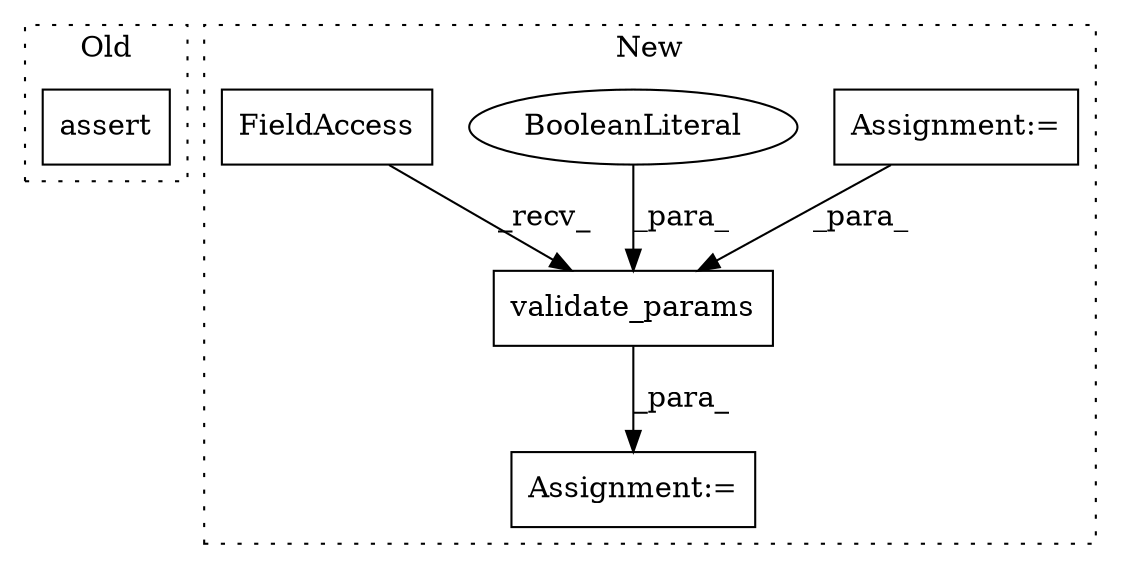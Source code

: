 digraph G {
subgraph cluster0 {
1 [label="assert" a="6" s="13475" l="7" shape="box"];
label = "Old";
style="dotted";
}
subgraph cluster1 {
2 [label="validate_params" a="32" s="14689,14732" l="16,1" shape="box"];
3 [label="Assignment:=" a="7" s="14366" l="1" shape="box"];
4 [label="Assignment:=" a="7" s="14660" l="1" shape="box"];
5 [label="BooleanLiteral" a="9" s="14727" l="5" shape="ellipse"];
6 [label="FieldAccess" a="22" s="14661" l="16" shape="box"];
label = "New";
style="dotted";
}
2 -> 4 [label="_para_"];
3 -> 2 [label="_para_"];
5 -> 2 [label="_para_"];
6 -> 2 [label="_recv_"];
}